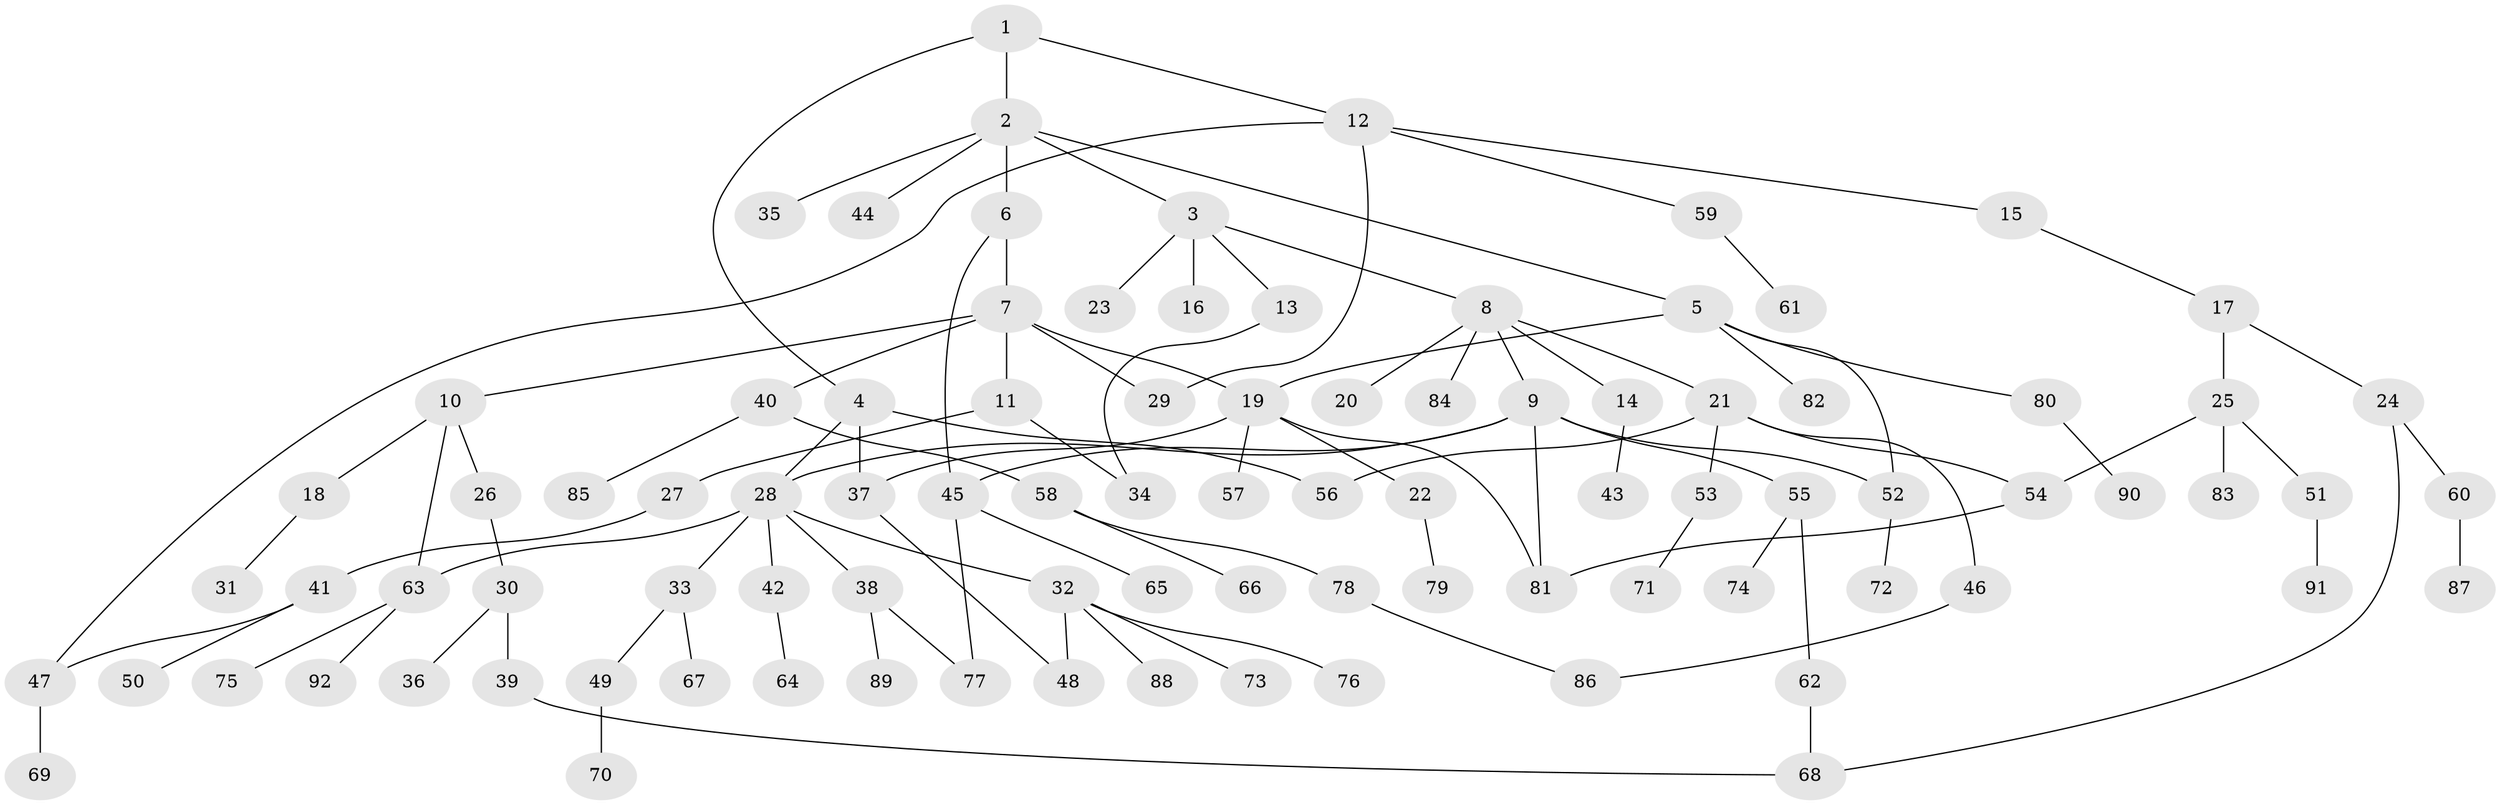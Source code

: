 // coarse degree distribution, {11: 0.021739130434782608, 5: 0.043478260869565216, 3: 0.15217391304347827, 12: 0.021739130434782608, 7: 0.021739130434782608, 8: 0.021739130434782608, 6: 0.021739130434782608, 1: 0.45652173913043476, 4: 0.06521739130434782, 2: 0.17391304347826086}
// Generated by graph-tools (version 1.1) at 2025/54/03/05/25 16:54:47]
// undirected, 92 vertices, 109 edges
graph export_dot {
graph [start="1"]
  node [color=gray90,style=filled];
  1;
  2;
  3;
  4;
  5;
  6;
  7;
  8;
  9;
  10;
  11;
  12;
  13;
  14;
  15;
  16;
  17;
  18;
  19;
  20;
  21;
  22;
  23;
  24;
  25;
  26;
  27;
  28;
  29;
  30;
  31;
  32;
  33;
  34;
  35;
  36;
  37;
  38;
  39;
  40;
  41;
  42;
  43;
  44;
  45;
  46;
  47;
  48;
  49;
  50;
  51;
  52;
  53;
  54;
  55;
  56;
  57;
  58;
  59;
  60;
  61;
  62;
  63;
  64;
  65;
  66;
  67;
  68;
  69;
  70;
  71;
  72;
  73;
  74;
  75;
  76;
  77;
  78;
  79;
  80;
  81;
  82;
  83;
  84;
  85;
  86;
  87;
  88;
  89;
  90;
  91;
  92;
  1 -- 2;
  1 -- 4;
  1 -- 12;
  2 -- 3;
  2 -- 5;
  2 -- 6;
  2 -- 35;
  2 -- 44;
  3 -- 8;
  3 -- 13;
  3 -- 16;
  3 -- 23;
  4 -- 28;
  4 -- 37;
  4 -- 56;
  5 -- 80;
  5 -- 82;
  5 -- 19;
  5 -- 52;
  6 -- 7;
  6 -- 45;
  7 -- 10;
  7 -- 11;
  7 -- 19;
  7 -- 29;
  7 -- 40;
  8 -- 9;
  8 -- 14;
  8 -- 20;
  8 -- 21;
  8 -- 84;
  9 -- 45;
  9 -- 52;
  9 -- 55;
  9 -- 81;
  9 -- 28;
  10 -- 18;
  10 -- 26;
  10 -- 63;
  11 -- 27;
  11 -- 34;
  12 -- 15;
  12 -- 59;
  12 -- 29;
  12 -- 47;
  13 -- 34;
  14 -- 43;
  15 -- 17;
  17 -- 24;
  17 -- 25;
  18 -- 31;
  19 -- 22;
  19 -- 57;
  19 -- 81;
  19 -- 37;
  21 -- 46;
  21 -- 53;
  21 -- 54;
  21 -- 56;
  22 -- 79;
  24 -- 60;
  24 -- 68;
  25 -- 51;
  25 -- 83;
  25 -- 54;
  26 -- 30;
  27 -- 41;
  28 -- 32;
  28 -- 33;
  28 -- 38;
  28 -- 42;
  28 -- 63;
  30 -- 36;
  30 -- 39;
  32 -- 73;
  32 -- 76;
  32 -- 88;
  32 -- 48;
  33 -- 49;
  33 -- 67;
  37 -- 48;
  38 -- 89;
  38 -- 77;
  39 -- 68;
  40 -- 58;
  40 -- 85;
  41 -- 47;
  41 -- 50;
  42 -- 64;
  45 -- 65;
  45 -- 77;
  46 -- 86;
  47 -- 69;
  49 -- 70;
  51 -- 91;
  52 -- 72;
  53 -- 71;
  54 -- 81;
  55 -- 62;
  55 -- 74;
  58 -- 66;
  58 -- 78;
  59 -- 61;
  60 -- 87;
  62 -- 68;
  63 -- 75;
  63 -- 92;
  78 -- 86;
  80 -- 90;
}
